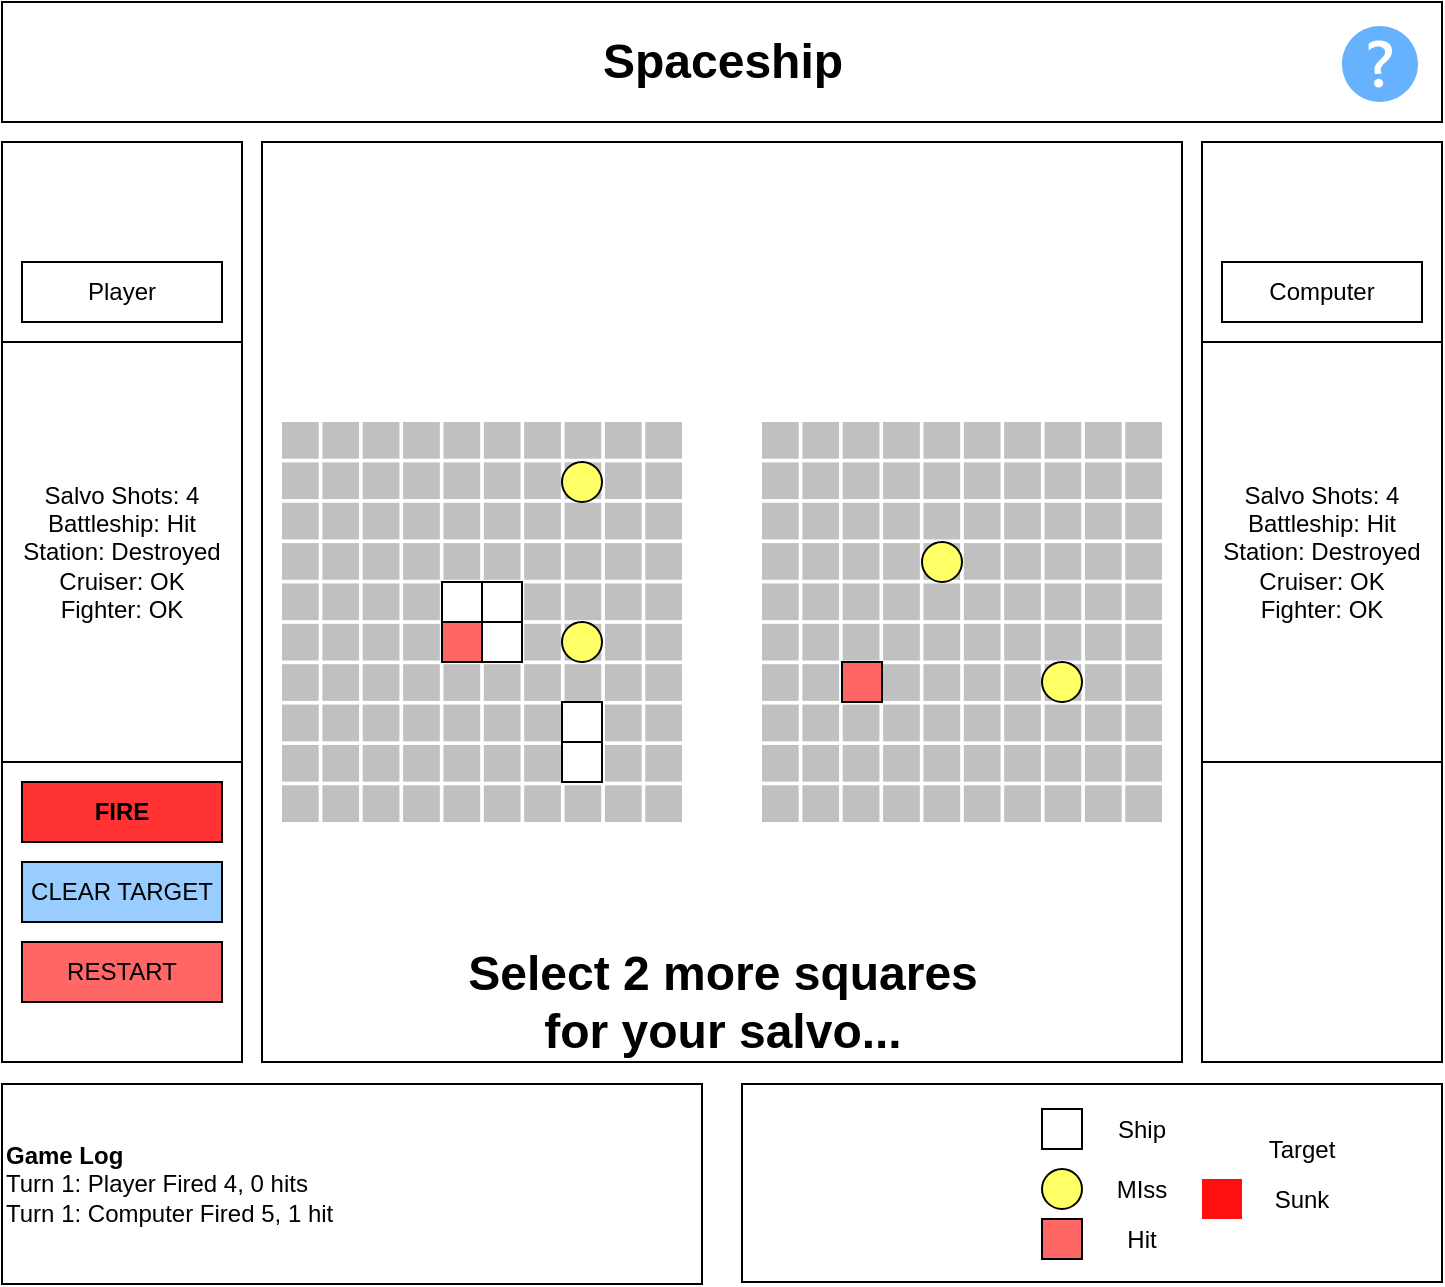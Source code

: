 <mxfile version="14.5.8" type="device"><diagram id="QGkAFb2pdX1z_nNOFT22" name="Page-1"><mxGraphModel dx="1422" dy="843" grid="1" gridSize="10" guides="1" tooltips="1" connect="1" arrows="1" fold="1" page="1" pageScale="1" pageWidth="850" pageHeight="1100" math="0" shadow="0"><root><mxCell id="0"/><mxCell id="1" parent="0"/><mxCell id="OurINMF7aTWIEEddUZVH-75" value="" style="rounded=0;whiteSpace=wrap;html=1;fillColor=#FFFFFF;" parent="1" vertex="1"><mxGeometry x="410" y="551" width="350" height="99" as="geometry"/></mxCell><mxCell id="OurINMF7aTWIEEddUZVH-70" value="" style="rounded=0;whiteSpace=wrap;html=1;fillColor=#ffffff;" parent="1" vertex="1"><mxGeometry x="40" y="10" width="720" height="60" as="geometry"/></mxCell><mxCell id="OurINMF7aTWIEEddUZVH-69" value="" style="rounded=0;whiteSpace=wrap;html=1;fillColor=#ffffff;" parent="1" vertex="1"><mxGeometry x="170" y="80" width="460" height="460" as="geometry"/></mxCell><mxCell id="OurINMF7aTWIEEddUZVH-30" value="" style="html=1;verticalLabelPosition=bottom;labelBackgroundColor=#ffffff;verticalAlign=top;shadow=0;dashed=0;strokeWidth=1;shape=mxgraph.ios7ui.iconGrid;fillColor=#c0c0c0;gridSize=10,10;" parent="1" vertex="1"><mxGeometry x="180" y="220" width="200" height="200" as="geometry"/></mxCell><mxCell id="OurINMF7aTWIEEddUZVH-31" value="Spaceship" style="text;strokeColor=none;fillColor=none;html=1;fontSize=24;fontStyle=1;verticalAlign=middle;align=center;" parent="1" vertex="1"><mxGeometry x="350" y="20" width="100" height="40" as="geometry"/></mxCell><mxCell id="OurINMF7aTWIEEddUZVH-32" value="" style="rounded=0;whiteSpace=wrap;html=1;" parent="1" vertex="1"><mxGeometry x="40" y="80" width="120" height="460" as="geometry"/></mxCell><mxCell id="OurINMF7aTWIEEddUZVH-34" value="Player" style="rounded=0;whiteSpace=wrap;html=1;" parent="1" vertex="1"><mxGeometry x="50" y="140" width="100" height="30" as="geometry"/></mxCell><mxCell id="OurINMF7aTWIEEddUZVH-36" value="" style="rounded=0;whiteSpace=wrap;html=1;" parent="1" vertex="1"><mxGeometry x="640" y="80" width="120" height="460" as="geometry"/></mxCell><mxCell id="OurINMF7aTWIEEddUZVH-37" value="&lt;div&gt;Computer&lt;/div&gt;" style="rounded=0;whiteSpace=wrap;html=1;" parent="1" vertex="1"><mxGeometry x="650" y="140" width="100" height="30" as="geometry"/></mxCell><mxCell id="OurINMF7aTWIEEddUZVH-38" value="&lt;div&gt;Salvo Shots: 4&lt;/div&gt;&lt;div&gt;Battleship: Hit&lt;/div&gt;&lt;div&gt;Station: Destroyed&lt;/div&gt;&lt;div&gt;Cruiser: OK&lt;/div&gt;&lt;div&gt;Fighter: OK&lt;br&gt;&lt;/div&gt;" style="rounded=0;whiteSpace=wrap;html=1;" parent="1" vertex="1"><mxGeometry x="40" y="180" width="120" height="210" as="geometry"/></mxCell><mxCell id="OurINMF7aTWIEEddUZVH-40" value="&lt;div&gt;Select 2 more squares&lt;/div&gt;&lt;div&gt; for your salvo...&lt;/div&gt;" style="text;strokeColor=none;fillColor=none;html=1;fontSize=24;fontStyle=1;verticalAlign=middle;align=center;" parent="1" vertex="1"><mxGeometry x="350" y="490" width="100" height="40" as="geometry"/></mxCell><mxCell id="OurINMF7aTWIEEddUZVH-41" value="" style="html=1;verticalLabelPosition=bottom;labelBackgroundColor=#ffffff;verticalAlign=top;shadow=0;dashed=0;strokeWidth=1;shape=mxgraph.ios7ui.iconGrid;fillColor=#c0c0c0;gridSize=10,10;" parent="1" vertex="1"><mxGeometry x="420" y="220" width="200" height="200" as="geometry"/></mxCell><mxCell id="OurINMF7aTWIEEddUZVH-43" value="" style="whiteSpace=wrap;html=1;aspect=fixed;" parent="1" vertex="1"><mxGeometry x="320" y="380" width="20" height="20" as="geometry"/></mxCell><mxCell id="OurINMF7aTWIEEddUZVH-44" value="" style="whiteSpace=wrap;html=1;aspect=fixed;" parent="1" vertex="1"><mxGeometry x="320" y="360" width="20" height="20" as="geometry"/></mxCell><mxCell id="OurINMF7aTWIEEddUZVH-45" value="" style="whiteSpace=wrap;html=1;aspect=fixed;" parent="1" vertex="1"><mxGeometry x="260" y="300" width="20" height="20" as="geometry"/></mxCell><mxCell id="OurINMF7aTWIEEddUZVH-46" value="" style="whiteSpace=wrap;html=1;aspect=fixed;" parent="1" vertex="1"><mxGeometry x="280" y="300" width="20" height="20" as="geometry"/></mxCell><mxCell id="OurINMF7aTWIEEddUZVH-47" value="" style="whiteSpace=wrap;html=1;aspect=fixed;" parent="1" vertex="1"><mxGeometry x="280" y="320" width="20" height="20" as="geometry"/></mxCell><mxCell id="OurINMF7aTWIEEddUZVH-48" value="" style="whiteSpace=wrap;html=1;aspect=fixed;fillColor=#FF6666;" parent="1" vertex="1"><mxGeometry x="260" y="320" width="20" height="20" as="geometry"/></mxCell><mxCell id="OurINMF7aTWIEEddUZVH-50" value="" style="ellipse;whiteSpace=wrap;html=1;aspect=fixed;fillColor=#FFFF66;" parent="1" vertex="1"><mxGeometry x="500" y="280" width="20" height="20" as="geometry"/></mxCell><mxCell id="OurINMF7aTWIEEddUZVH-51" value="" style="ellipse;whiteSpace=wrap;html=1;aspect=fixed;fillColor=#FFFF66;" parent="1" vertex="1"><mxGeometry x="560" y="340" width="20" height="20" as="geometry"/></mxCell><mxCell id="OurINMF7aTWIEEddUZVH-52" value="" style="whiteSpace=wrap;html=1;aspect=fixed;fillColor=#FF6666;" parent="1" vertex="1"><mxGeometry x="460" y="340" width="20" height="20" as="geometry"/></mxCell><mxCell id="OurINMF7aTWIEEddUZVH-53" value="" style="ellipse;whiteSpace=wrap;html=1;aspect=fixed;fillColor=#FFFF66;" parent="1" vertex="1"><mxGeometry x="320" y="240" width="20" height="20" as="geometry"/></mxCell><mxCell id="OurINMF7aTWIEEddUZVH-54" value="" style="ellipse;whiteSpace=wrap;html=1;aspect=fixed;fillColor=#FFFF66;" parent="1" vertex="1"><mxGeometry x="320" y="320" width="20" height="20" as="geometry"/></mxCell><mxCell id="OurINMF7aTWIEEddUZVH-55" value="" style="shape=image;html=1;verticalAlign=top;verticalLabelPosition=bottom;labelBackgroundColor=#ffffff;imageAspect=0;aspect=fixed;image=https://cdn0.iconfinder.com/data/icons/octicons/1024/x-128.png;fillColor=#FFFF66;" parent="1" vertex="1"><mxGeometry x="560" y="280" width="20" height="20" as="geometry"/></mxCell><mxCell id="OurINMF7aTWIEEddUZVH-56" value="" style="shape=image;html=1;verticalAlign=top;verticalLabelPosition=bottom;labelBackgroundColor=#ffffff;imageAspect=0;aspect=fixed;image=https://cdn0.iconfinder.com/data/icons/octicons/1024/x-128.png;fillColor=#FFFF66;" parent="1" vertex="1"><mxGeometry x="560" y="240" width="20" height="20" as="geometry"/></mxCell><mxCell id="OurINMF7aTWIEEddUZVH-57" value="" style="ellipse;whiteSpace=wrap;html=1;aspect=fixed;fillColor=#FFFF66;" parent="1" vertex="1"><mxGeometry x="560" y="593.5" width="20" height="20" as="geometry"/></mxCell><mxCell id="OurINMF7aTWIEEddUZVH-58" value="" style="shape=image;html=1;verticalAlign=top;verticalLabelPosition=bottom;labelBackgroundColor=#ffffff;imageAspect=0;aspect=fixed;image=https://cdn0.iconfinder.com/data/icons/octicons/1024/x-128.png;fillColor=#FFFF66;" parent="1" vertex="1"><mxGeometry x="640" y="573.5" width="20" height="20" as="geometry"/></mxCell><mxCell id="OurINMF7aTWIEEddUZVH-59" value="" style="whiteSpace=wrap;html=1;aspect=fixed;" parent="1" vertex="1"><mxGeometry x="560" y="563.5" width="20" height="20" as="geometry"/></mxCell><mxCell id="OurINMF7aTWIEEddUZVH-60" value="" style="whiteSpace=wrap;html=1;aspect=fixed;fillColor=#FF6666;" parent="1" vertex="1"><mxGeometry x="560" y="618.5" width="20" height="20" as="geometry"/></mxCell><mxCell id="OurINMF7aTWIEEddUZVH-62" value="&lt;div&gt;Ship&lt;/div&gt;" style="text;html=1;strokeColor=none;fillColor=none;align=center;verticalAlign=middle;whiteSpace=wrap;rounded=0;" parent="1" vertex="1"><mxGeometry x="590" y="563.5" width="40" height="20" as="geometry"/></mxCell><mxCell id="OurINMF7aTWIEEddUZVH-63" value="&lt;div&gt;MIss&lt;/div&gt;" style="text;html=1;strokeColor=none;fillColor=none;align=center;verticalAlign=middle;whiteSpace=wrap;rounded=0;" parent="1" vertex="1"><mxGeometry x="590" y="593.5" width="40" height="20" as="geometry"/></mxCell><mxCell id="OurINMF7aTWIEEddUZVH-64" value="Hit" style="text;html=1;strokeColor=none;fillColor=none;align=center;verticalAlign=middle;whiteSpace=wrap;rounded=0;" parent="1" vertex="1"><mxGeometry x="590" y="618.5" width="40" height="20" as="geometry"/></mxCell><mxCell id="OurINMF7aTWIEEddUZVH-65" value="Target" style="text;html=1;strokeColor=none;fillColor=none;align=center;verticalAlign=middle;whiteSpace=wrap;rounded=0;" parent="1" vertex="1"><mxGeometry x="670" y="573.5" width="40" height="20" as="geometry"/></mxCell><mxCell id="OurINMF7aTWIEEddUZVH-66" value="" style="shape=image;html=1;verticalAlign=top;verticalLabelPosition=bottom;labelBackgroundColor=#ffffff;imageAspect=0;aspect=fixed;image=https://cdn0.iconfinder.com/data/icons/mobile-basic-vol-1/32/Close_Circle-128.png;fillColor=#FFFF66;imageBackground=#FF0F0F;" parent="1" vertex="1"><mxGeometry x="640" y="598.5" width="20" height="20" as="geometry"/></mxCell><mxCell id="OurINMF7aTWIEEddUZVH-67" value="Sunk" style="text;html=1;strokeColor=none;fillColor=none;align=center;verticalAlign=middle;whiteSpace=wrap;rounded=0;" parent="1" vertex="1"><mxGeometry x="670" y="598.5" width="40" height="20" as="geometry"/></mxCell><mxCell id="OurINMF7aTWIEEddUZVH-68" value="&lt;div align=&quot;left&quot;&gt;&lt;b&gt;Game Log&lt;/b&gt;&lt;/div&gt;&lt;div align=&quot;left&quot;&gt;Turn 1: Player Fired 4, 0 hits&lt;/div&gt;&lt;div align=&quot;left&quot;&gt;Turn 1: Computer Fired 5, 1 hit&lt;br&gt;&lt;/div&gt;" style="rounded=0;whiteSpace=wrap;html=1;align=left;" parent="1" vertex="1"><mxGeometry x="40" y="551" width="350" height="100" as="geometry"/></mxCell><mxCell id="OurINMF7aTWIEEddUZVH-71" value="&lt;div&gt;Salvo Shots: 4&lt;/div&gt;&lt;div&gt;Battleship: Hit&lt;/div&gt;&lt;div&gt;Station: Destroyed&lt;/div&gt;&lt;div&gt;Cruiser: OK&lt;/div&gt;&lt;div&gt;Fighter: OK&lt;br&gt;&lt;/div&gt;" style="rounded=0;whiteSpace=wrap;html=1;" parent="1" vertex="1"><mxGeometry x="640" y="180" width="120" height="210" as="geometry"/></mxCell><mxCell id="OurINMF7aTWIEEddUZVH-72" value="&lt;b&gt;FIRE&lt;/b&gt;" style="rounded=0;whiteSpace=wrap;html=1;fillColor=#FF3333;" parent="1" vertex="1"><mxGeometry x="50" y="400" width="100" height="30" as="geometry"/></mxCell><mxCell id="OurINMF7aTWIEEddUZVH-73" value="CLEAR TARGET" style="rounded=0;whiteSpace=wrap;html=1;fillColor=#99CCFF;" parent="1" vertex="1"><mxGeometry x="50" y="440" width="100" height="30" as="geometry"/></mxCell><mxCell id="OurINMF7aTWIEEddUZVH-74" value="RESTART" style="rounded=0;whiteSpace=wrap;html=1;fillColor=#FF6666;" parent="1" vertex="1"><mxGeometry x="50" y="480" width="100" height="30" as="geometry"/></mxCell><mxCell id="OurINMF7aTWIEEddUZVH-77" value="" style="pointerEvents=1;shadow=0;dashed=0;html=1;strokeColor=none;labelPosition=center;verticalLabelPosition=bottom;verticalAlign=top;outlineConnect=0;align=center;shape=mxgraph.office.concepts.help;fillColor=#66B2FF;" parent="1" vertex="1"><mxGeometry x="710" y="22" width="38" height="38" as="geometry"/></mxCell></root></mxGraphModel></diagram></mxfile>